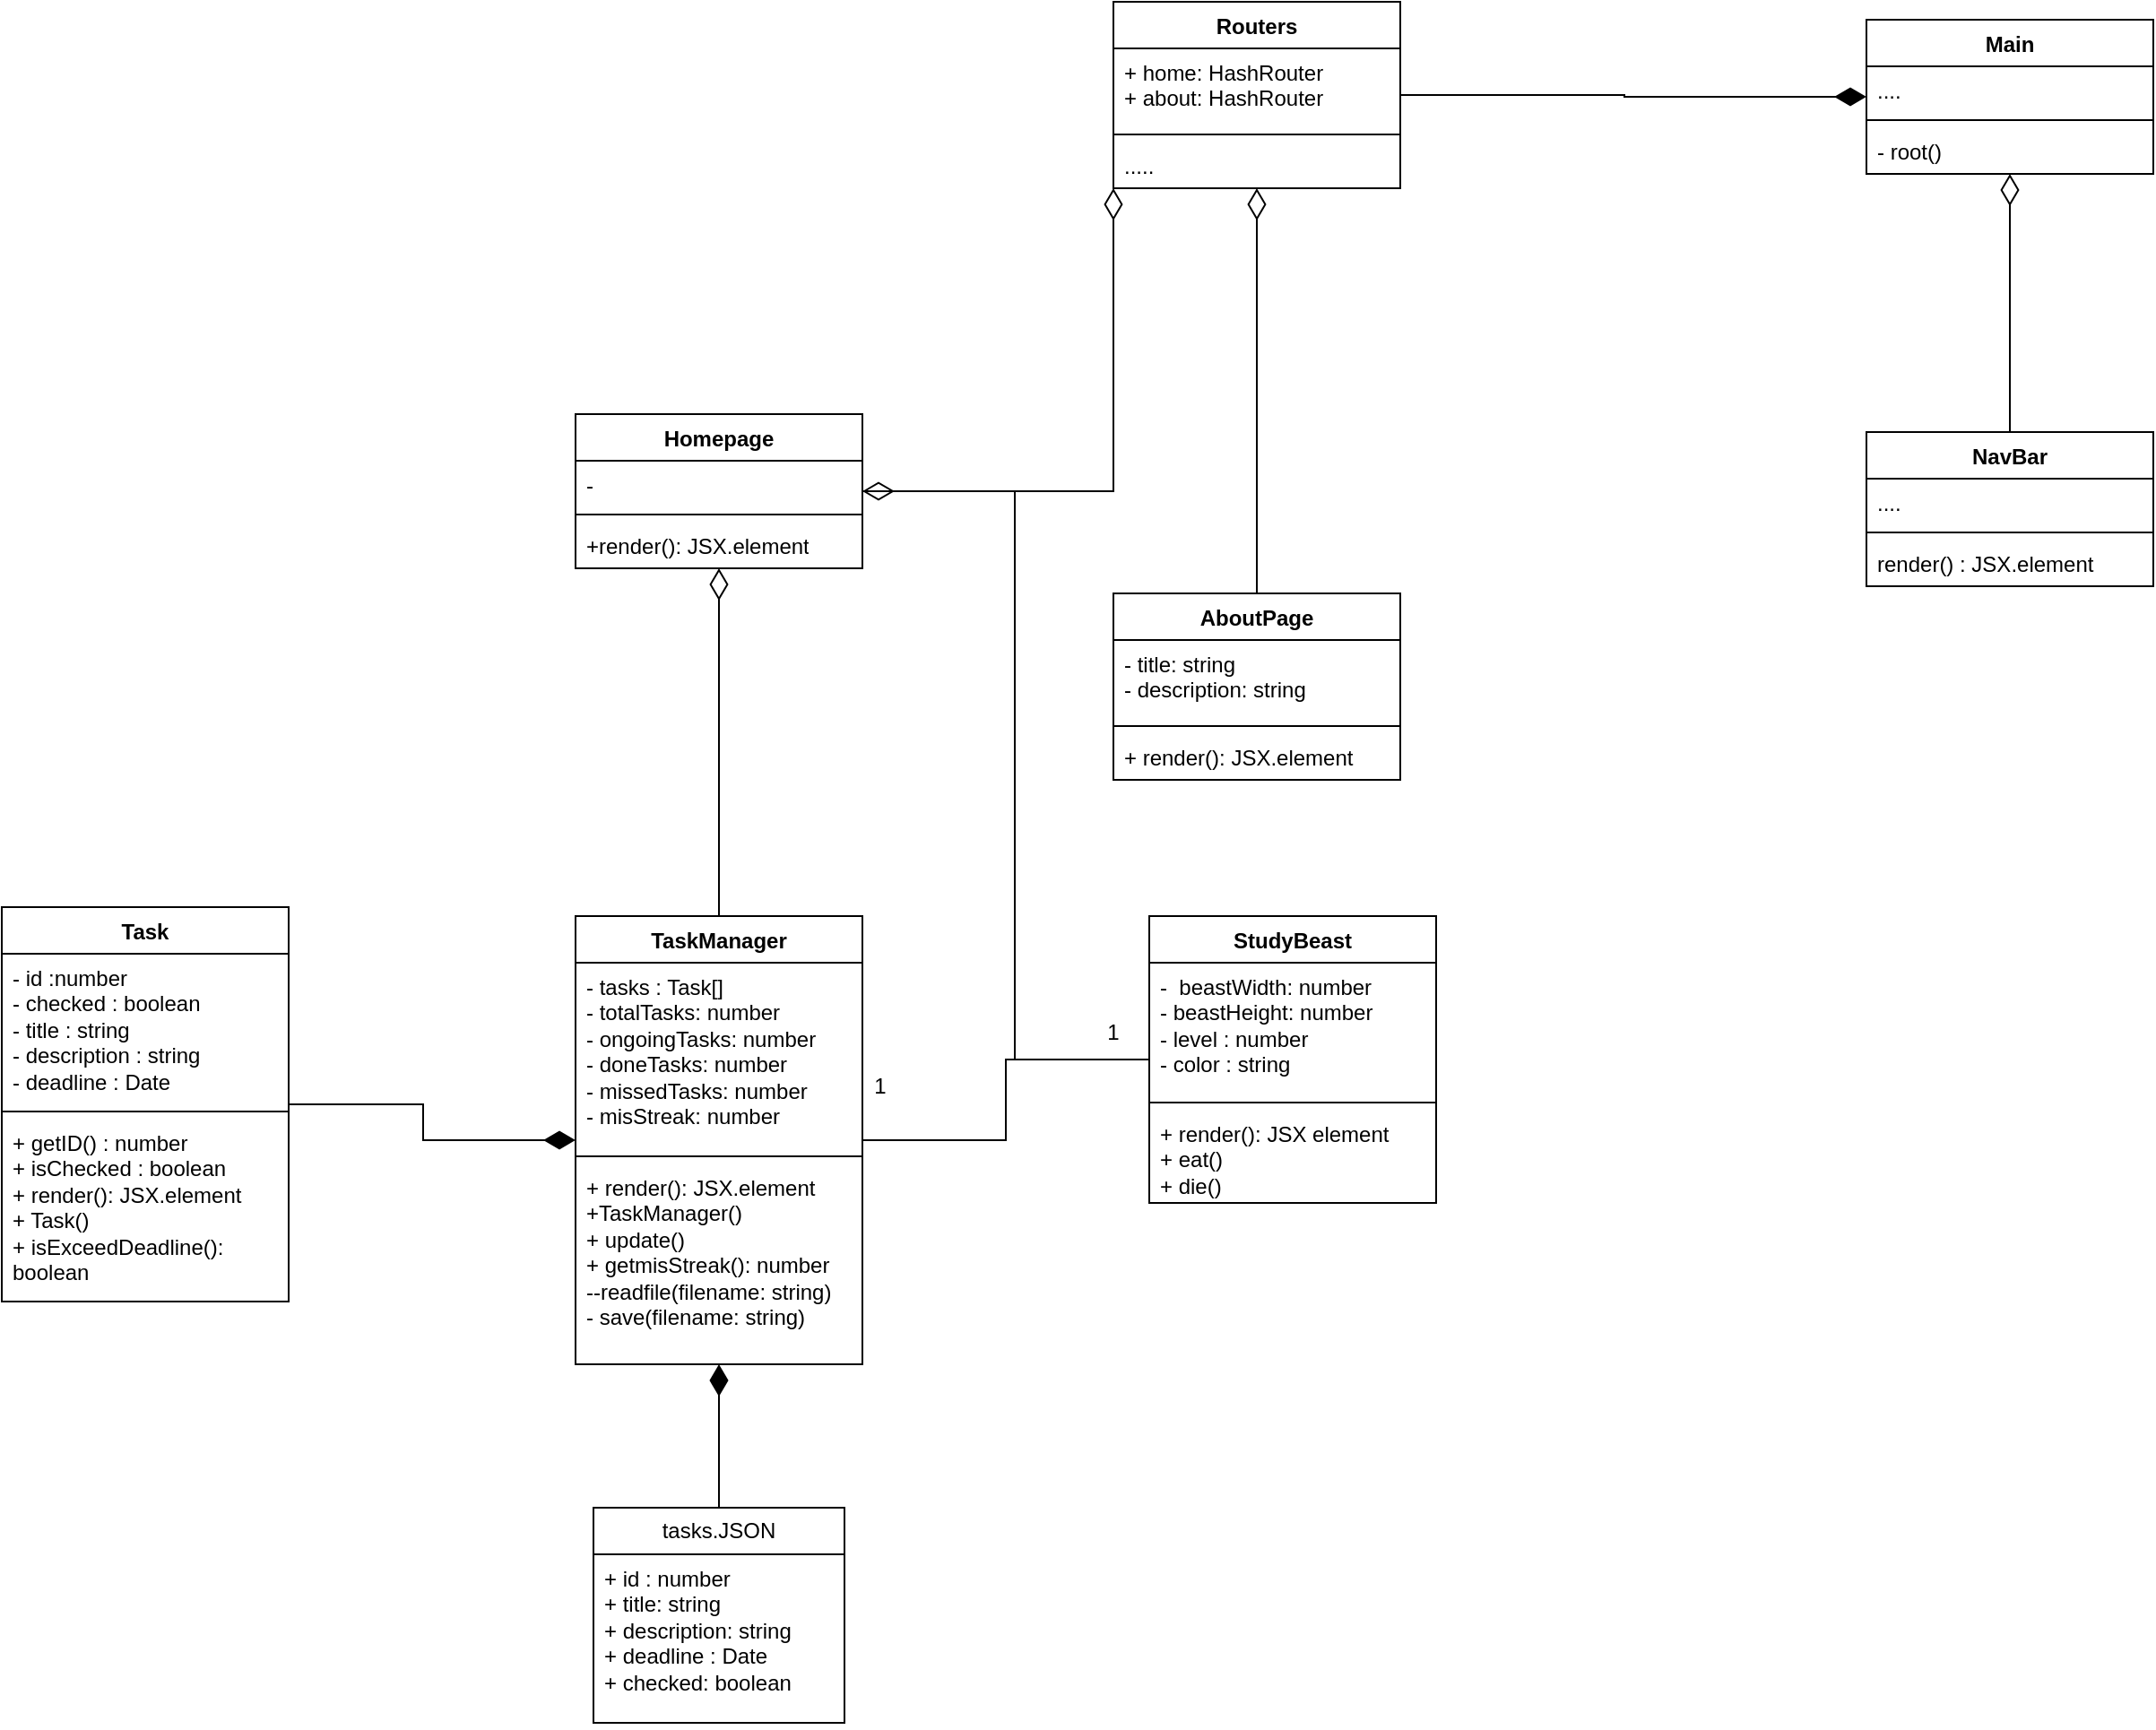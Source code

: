 <mxfile version="28.2.8">
  <diagram name="Page-1" id="5RMKCjs3eDe3yt776Ngc">
    <mxGraphModel dx="1042" dy="1674" grid="1" gridSize="10" guides="1" tooltips="1" connect="1" arrows="1" fold="1" page="1" pageScale="1" pageWidth="850" pageHeight="1100" math="0" shadow="0">
      <root>
        <mxCell id="0" />
        <mxCell id="1" parent="0" />
        <mxCell id="5VEAs7Z4zmUbIyA-DY4z-10" style="edgeStyle=orthogonalEdgeStyle;rounded=0;orthogonalLoop=1;jettySize=auto;html=1;entryX=0;entryY=0.5;entryDx=0;entryDy=0;endArrow=diamondThin;endFill=1;endSize=15;" edge="1" parent="1" source="5VEAs7Z4zmUbIyA-DY4z-1" target="5VEAs7Z4zmUbIyA-DY4z-5">
          <mxGeometry relative="1" as="geometry" />
        </mxCell>
        <mxCell id="5VEAs7Z4zmUbIyA-DY4z-1" value="Task" style="swimlane;fontStyle=1;align=center;verticalAlign=top;childLayout=stackLayout;horizontal=1;startSize=26;horizontalStack=0;resizeParent=1;resizeParentMax=0;resizeLast=0;collapsible=1;marginBottom=0;whiteSpace=wrap;html=1;" vertex="1" parent="1">
          <mxGeometry x="140" y="495" width="160" height="220" as="geometry" />
        </mxCell>
        <mxCell id="5VEAs7Z4zmUbIyA-DY4z-2" value="- id :number&lt;div&gt;- checked : boolean&lt;/div&gt;&lt;div&gt;- title : string&lt;/div&gt;&lt;div&gt;- description : string&lt;/div&gt;&lt;div&gt;- deadline : Date&lt;/div&gt;" style="text;strokeColor=none;fillColor=none;align=left;verticalAlign=top;spacingLeft=4;spacingRight=4;overflow=hidden;rotatable=0;points=[[0,0.5],[1,0.5]];portConstraint=eastwest;whiteSpace=wrap;html=1;" vertex="1" parent="5VEAs7Z4zmUbIyA-DY4z-1">
          <mxGeometry y="26" width="160" height="84" as="geometry" />
        </mxCell>
        <mxCell id="5VEAs7Z4zmUbIyA-DY4z-3" value="" style="line;strokeWidth=1;fillColor=none;align=left;verticalAlign=middle;spacingTop=-1;spacingLeft=3;spacingRight=3;rotatable=0;labelPosition=right;points=[];portConstraint=eastwest;strokeColor=inherit;" vertex="1" parent="5VEAs7Z4zmUbIyA-DY4z-1">
          <mxGeometry y="110" width="160" height="8" as="geometry" />
        </mxCell>
        <mxCell id="5VEAs7Z4zmUbIyA-DY4z-4" value="+ getID() : number&lt;div&gt;+ isChecked : boolean&amp;nbsp;&lt;/div&gt;&lt;div&gt;+ render():&amp;nbsp;&lt;span style=&quot;background-color: transparent; color: light-dark(rgb(0, 0, 0), rgb(255, 255, 255));&quot;&gt;JSX.element&lt;/span&gt;&lt;/div&gt;&lt;div&gt;+ Task()&amp;nbsp;&lt;/div&gt;&lt;div&gt;+ isExceedDeadline(): boolean&lt;/div&gt;" style="text;strokeColor=none;fillColor=none;align=left;verticalAlign=top;spacingLeft=4;spacingRight=4;overflow=hidden;rotatable=0;points=[[0,0.5],[1,0.5]];portConstraint=eastwest;whiteSpace=wrap;html=1;" vertex="1" parent="5VEAs7Z4zmUbIyA-DY4z-1">
          <mxGeometry y="118" width="160" height="102" as="geometry" />
        </mxCell>
        <mxCell id="5VEAs7Z4zmUbIyA-DY4z-19" style="edgeStyle=orthogonalEdgeStyle;rounded=0;orthogonalLoop=1;jettySize=auto;html=1;entryX=0.5;entryY=1;entryDx=0;entryDy=0;endArrow=diamondThin;endFill=0;endSize=15;" edge="1" parent="1" source="5VEAs7Z4zmUbIyA-DY4z-5" target="5VEAs7Z4zmUbIyA-DY4z-12">
          <mxGeometry relative="1" as="geometry" />
        </mxCell>
        <mxCell id="5VEAs7Z4zmUbIyA-DY4z-5" value="TaskManager" style="swimlane;fontStyle=1;align=center;verticalAlign=top;childLayout=stackLayout;horizontal=1;startSize=26;horizontalStack=0;resizeParent=1;resizeParentMax=0;resizeLast=0;collapsible=1;marginBottom=0;whiteSpace=wrap;html=1;" vertex="1" parent="1">
          <mxGeometry x="460" y="500" width="160" height="250" as="geometry" />
        </mxCell>
        <mxCell id="5VEAs7Z4zmUbIyA-DY4z-6" value="- tasks : Task[]&lt;div&gt;- totalTasks: number&lt;/div&gt;&lt;div&gt;- ongoingTasks: number&lt;/div&gt;&lt;div&gt;- doneTasks: number&lt;/div&gt;&lt;div&gt;- missedTasks: number&lt;/div&gt;&lt;div&gt;- misStreak: number&lt;/div&gt;" style="text;strokeColor=none;fillColor=none;align=left;verticalAlign=top;spacingLeft=4;spacingRight=4;overflow=hidden;rotatable=0;points=[[0,0.5],[1,0.5]];portConstraint=eastwest;whiteSpace=wrap;html=1;" vertex="1" parent="5VEAs7Z4zmUbIyA-DY4z-5">
          <mxGeometry y="26" width="160" height="104" as="geometry" />
        </mxCell>
        <mxCell id="5VEAs7Z4zmUbIyA-DY4z-7" value="" style="line;strokeWidth=1;fillColor=none;align=left;verticalAlign=middle;spacingTop=-1;spacingLeft=3;spacingRight=3;rotatable=0;labelPosition=right;points=[];portConstraint=eastwest;strokeColor=inherit;" vertex="1" parent="5VEAs7Z4zmUbIyA-DY4z-5">
          <mxGeometry y="130" width="160" height="8" as="geometry" />
        </mxCell>
        <mxCell id="5VEAs7Z4zmUbIyA-DY4z-8" value="+ render(): JSX.element&lt;div&gt;+TaskManager()&lt;/div&gt;&lt;div&gt;+ update()&amp;nbsp;&lt;/div&gt;&lt;div&gt;+ getmisStreak(): number&lt;/div&gt;&lt;div&gt;--readfile(filename: string)&lt;/div&gt;&lt;div&gt;- save(filename: string)&lt;/div&gt;" style="text;strokeColor=none;fillColor=none;align=left;verticalAlign=top;spacingLeft=4;spacingRight=4;overflow=hidden;rotatable=0;points=[[0,0.5],[1,0.5]];portConstraint=eastwest;whiteSpace=wrap;html=1;" vertex="1" parent="5VEAs7Z4zmUbIyA-DY4z-5">
          <mxGeometry y="138" width="160" height="112" as="geometry" />
        </mxCell>
        <mxCell id="5VEAs7Z4zmUbIyA-DY4z-44" style="edgeStyle=orthogonalEdgeStyle;rounded=0;orthogonalLoop=1;jettySize=auto;html=1;entryX=0;entryY=1;entryDx=0;entryDy=0;endArrow=diamondThin;endFill=0;endSize=15;" edge="1" parent="1" source="5VEAs7Z4zmUbIyA-DY4z-12" target="5VEAs7Z4zmUbIyA-DY4z-20">
          <mxGeometry relative="1" as="geometry" />
        </mxCell>
        <mxCell id="5VEAs7Z4zmUbIyA-DY4z-12" value="Homepage" style="swimlane;fontStyle=1;align=center;verticalAlign=top;childLayout=stackLayout;horizontal=1;startSize=26;horizontalStack=0;resizeParent=1;resizeParentMax=0;resizeLast=0;collapsible=1;marginBottom=0;whiteSpace=wrap;html=1;" vertex="1" parent="1">
          <mxGeometry x="460" y="220" width="160" height="86" as="geometry" />
        </mxCell>
        <mxCell id="5VEAs7Z4zmUbIyA-DY4z-13" value="-" style="text;strokeColor=none;fillColor=none;align=left;verticalAlign=top;spacingLeft=4;spacingRight=4;overflow=hidden;rotatable=0;points=[[0,0.5],[1,0.5]];portConstraint=eastwest;whiteSpace=wrap;html=1;" vertex="1" parent="5VEAs7Z4zmUbIyA-DY4z-12">
          <mxGeometry y="26" width="160" height="26" as="geometry" />
        </mxCell>
        <mxCell id="5VEAs7Z4zmUbIyA-DY4z-14" value="" style="line;strokeWidth=1;fillColor=none;align=left;verticalAlign=middle;spacingTop=-1;spacingLeft=3;spacingRight=3;rotatable=0;labelPosition=right;points=[];portConstraint=eastwest;strokeColor=inherit;" vertex="1" parent="5VEAs7Z4zmUbIyA-DY4z-12">
          <mxGeometry y="52" width="160" height="8" as="geometry" />
        </mxCell>
        <mxCell id="5VEAs7Z4zmUbIyA-DY4z-15" value="+render(): JSX.element" style="text;strokeColor=none;fillColor=none;align=left;verticalAlign=top;spacingLeft=4;spacingRight=4;overflow=hidden;rotatable=0;points=[[0,0.5],[1,0.5]];portConstraint=eastwest;whiteSpace=wrap;html=1;" vertex="1" parent="5VEAs7Z4zmUbIyA-DY4z-12">
          <mxGeometry y="60" width="160" height="26" as="geometry" />
        </mxCell>
        <mxCell id="5VEAs7Z4zmUbIyA-DY4z-52" style="edgeStyle=orthogonalEdgeStyle;rounded=0;orthogonalLoop=1;jettySize=auto;html=1;endArrow=diamondThin;endFill=1;endSize=15;" edge="1" parent="1" source="5VEAs7Z4zmUbIyA-DY4z-20" target="5VEAs7Z4zmUbIyA-DY4z-36">
          <mxGeometry relative="1" as="geometry" />
        </mxCell>
        <mxCell id="5VEAs7Z4zmUbIyA-DY4z-20" value="Routers" style="swimlane;fontStyle=1;align=center;verticalAlign=top;childLayout=stackLayout;horizontal=1;startSize=26;horizontalStack=0;resizeParent=1;resizeParentMax=0;resizeLast=0;collapsible=1;marginBottom=0;whiteSpace=wrap;html=1;" vertex="1" parent="1">
          <mxGeometry x="760" y="-10" width="160" height="104" as="geometry" />
        </mxCell>
        <mxCell id="5VEAs7Z4zmUbIyA-DY4z-21" value="+ home: HashRouter&lt;div&gt;+ about:&amp;nbsp;&lt;span style=&quot;background-color: transparent; color: light-dark(rgb(0, 0, 0), rgb(255, 255, 255));&quot;&gt;HashRouter&lt;/span&gt;&lt;/div&gt;" style="text;strokeColor=none;fillColor=none;align=left;verticalAlign=top;spacingLeft=4;spacingRight=4;overflow=hidden;rotatable=0;points=[[0,0.5],[1,0.5]];portConstraint=eastwest;whiteSpace=wrap;html=1;" vertex="1" parent="5VEAs7Z4zmUbIyA-DY4z-20">
          <mxGeometry y="26" width="160" height="44" as="geometry" />
        </mxCell>
        <mxCell id="5VEAs7Z4zmUbIyA-DY4z-22" value="" style="line;strokeWidth=1;fillColor=none;align=left;verticalAlign=middle;spacingTop=-1;spacingLeft=3;spacingRight=3;rotatable=0;labelPosition=right;points=[];portConstraint=eastwest;strokeColor=inherit;" vertex="1" parent="5VEAs7Z4zmUbIyA-DY4z-20">
          <mxGeometry y="70" width="160" height="8" as="geometry" />
        </mxCell>
        <mxCell id="5VEAs7Z4zmUbIyA-DY4z-23" value="....." style="text;strokeColor=none;fillColor=none;align=left;verticalAlign=top;spacingLeft=4;spacingRight=4;overflow=hidden;rotatable=0;points=[[0,0.5],[1,0.5]];portConstraint=eastwest;whiteSpace=wrap;html=1;" vertex="1" parent="5VEAs7Z4zmUbIyA-DY4z-20">
          <mxGeometry y="78" width="160" height="26" as="geometry" />
        </mxCell>
        <mxCell id="5VEAs7Z4zmUbIyA-DY4z-35" style="edgeStyle=orthogonalEdgeStyle;rounded=0;orthogonalLoop=1;jettySize=auto;html=1;entryX=1;entryY=0.5;entryDx=0;entryDy=0;endArrow=diamondThin;endFill=0;endSize=15;" edge="1" parent="1" source="5VEAs7Z4zmUbIyA-DY4z-25" target="5VEAs7Z4zmUbIyA-DY4z-12">
          <mxGeometry relative="1" as="geometry" />
        </mxCell>
        <mxCell id="5VEAs7Z4zmUbIyA-DY4z-54" style="edgeStyle=orthogonalEdgeStyle;rounded=0;orthogonalLoop=1;jettySize=auto;html=1;entryX=1;entryY=0.5;entryDx=0;entryDy=0;endArrow=none;endFill=0;" edge="1" parent="1" source="5VEAs7Z4zmUbIyA-DY4z-25" target="5VEAs7Z4zmUbIyA-DY4z-5">
          <mxGeometry relative="1" as="geometry" />
        </mxCell>
        <mxCell id="5VEAs7Z4zmUbIyA-DY4z-25" value="StudyBeast" style="swimlane;fontStyle=1;align=center;verticalAlign=top;childLayout=stackLayout;horizontal=1;startSize=26;horizontalStack=0;resizeParent=1;resizeParentMax=0;resizeLast=0;collapsible=1;marginBottom=0;whiteSpace=wrap;html=1;" vertex="1" parent="1">
          <mxGeometry x="780" y="500" width="160" height="160" as="geometry" />
        </mxCell>
        <mxCell id="5VEAs7Z4zmUbIyA-DY4z-26" value="-&amp;nbsp; beastWidth: number&lt;div&gt;- beastHeight: number&lt;/div&gt;&lt;div&gt;- level : number&lt;/div&gt;&lt;div&gt;- color : string&lt;/div&gt;&lt;div&gt;&lt;br&gt;&lt;/div&gt;" style="text;strokeColor=none;fillColor=none;align=left;verticalAlign=top;spacingLeft=4;spacingRight=4;overflow=hidden;rotatable=0;points=[[0,0.5],[1,0.5]];portConstraint=eastwest;whiteSpace=wrap;html=1;" vertex="1" parent="5VEAs7Z4zmUbIyA-DY4z-25">
          <mxGeometry y="26" width="160" height="74" as="geometry" />
        </mxCell>
        <mxCell id="5VEAs7Z4zmUbIyA-DY4z-27" value="" style="line;strokeWidth=1;fillColor=none;align=left;verticalAlign=middle;spacingTop=-1;spacingLeft=3;spacingRight=3;rotatable=0;labelPosition=right;points=[];portConstraint=eastwest;strokeColor=inherit;" vertex="1" parent="5VEAs7Z4zmUbIyA-DY4z-25">
          <mxGeometry y="100" width="160" height="8" as="geometry" />
        </mxCell>
        <mxCell id="5VEAs7Z4zmUbIyA-DY4z-28" value="+ render(): JSX element&lt;div&gt;+ eat()&lt;/div&gt;&lt;div&gt;+ die()&lt;/div&gt;" style="text;strokeColor=none;fillColor=none;align=left;verticalAlign=top;spacingLeft=4;spacingRight=4;overflow=hidden;rotatable=0;points=[[0,0.5],[1,0.5]];portConstraint=eastwest;whiteSpace=wrap;html=1;" vertex="1" parent="5VEAs7Z4zmUbIyA-DY4z-25">
          <mxGeometry y="108" width="160" height="52" as="geometry" />
        </mxCell>
        <mxCell id="5VEAs7Z4zmUbIyA-DY4z-36" value="Main" style="swimlane;fontStyle=1;align=center;verticalAlign=top;childLayout=stackLayout;horizontal=1;startSize=26;horizontalStack=0;resizeParent=1;resizeParentMax=0;resizeLast=0;collapsible=1;marginBottom=0;whiteSpace=wrap;html=1;" vertex="1" parent="1">
          <mxGeometry x="1180" width="160" height="86" as="geometry" />
        </mxCell>
        <mxCell id="5VEAs7Z4zmUbIyA-DY4z-37" value="...." style="text;strokeColor=none;fillColor=none;align=left;verticalAlign=top;spacingLeft=4;spacingRight=4;overflow=hidden;rotatable=0;points=[[0,0.5],[1,0.5]];portConstraint=eastwest;whiteSpace=wrap;html=1;" vertex="1" parent="5VEAs7Z4zmUbIyA-DY4z-36">
          <mxGeometry y="26" width="160" height="26" as="geometry" />
        </mxCell>
        <mxCell id="5VEAs7Z4zmUbIyA-DY4z-38" value="" style="line;strokeWidth=1;fillColor=none;align=left;verticalAlign=middle;spacingTop=-1;spacingLeft=3;spacingRight=3;rotatable=0;labelPosition=right;points=[];portConstraint=eastwest;strokeColor=inherit;" vertex="1" parent="5VEAs7Z4zmUbIyA-DY4z-36">
          <mxGeometry y="52" width="160" height="8" as="geometry" />
        </mxCell>
        <mxCell id="5VEAs7Z4zmUbIyA-DY4z-39" value="- root()" style="text;strokeColor=none;fillColor=none;align=left;verticalAlign=top;spacingLeft=4;spacingRight=4;overflow=hidden;rotatable=0;points=[[0,0.5],[1,0.5]];portConstraint=eastwest;whiteSpace=wrap;html=1;" vertex="1" parent="5VEAs7Z4zmUbIyA-DY4z-36">
          <mxGeometry y="60" width="160" height="26" as="geometry" />
        </mxCell>
        <mxCell id="5VEAs7Z4zmUbIyA-DY4z-45" style="edgeStyle=orthogonalEdgeStyle;rounded=0;orthogonalLoop=1;jettySize=auto;html=1;endArrow=diamondThin;endFill=0;endSize=15;" edge="1" parent="1" source="5VEAs7Z4zmUbIyA-DY4z-40" target="5VEAs7Z4zmUbIyA-DY4z-20">
          <mxGeometry relative="1" as="geometry" />
        </mxCell>
        <mxCell id="5VEAs7Z4zmUbIyA-DY4z-40" value="AboutPage" style="swimlane;fontStyle=1;align=center;verticalAlign=top;childLayout=stackLayout;horizontal=1;startSize=26;horizontalStack=0;resizeParent=1;resizeParentMax=0;resizeLast=0;collapsible=1;marginBottom=0;whiteSpace=wrap;html=1;" vertex="1" parent="1">
          <mxGeometry x="760" y="320" width="160" height="104" as="geometry" />
        </mxCell>
        <mxCell id="5VEAs7Z4zmUbIyA-DY4z-41" value="- title: string&lt;div&gt;- description: string&lt;/div&gt;" style="text;strokeColor=none;fillColor=none;align=left;verticalAlign=top;spacingLeft=4;spacingRight=4;overflow=hidden;rotatable=0;points=[[0,0.5],[1,0.5]];portConstraint=eastwest;whiteSpace=wrap;html=1;" vertex="1" parent="5VEAs7Z4zmUbIyA-DY4z-40">
          <mxGeometry y="26" width="160" height="44" as="geometry" />
        </mxCell>
        <mxCell id="5VEAs7Z4zmUbIyA-DY4z-42" value="" style="line;strokeWidth=1;fillColor=none;align=left;verticalAlign=middle;spacingTop=-1;spacingLeft=3;spacingRight=3;rotatable=0;labelPosition=right;points=[];portConstraint=eastwest;strokeColor=inherit;" vertex="1" parent="5VEAs7Z4zmUbIyA-DY4z-40">
          <mxGeometry y="70" width="160" height="8" as="geometry" />
        </mxCell>
        <mxCell id="5VEAs7Z4zmUbIyA-DY4z-43" value="+ render(): JSX.element" style="text;strokeColor=none;fillColor=none;align=left;verticalAlign=top;spacingLeft=4;spacingRight=4;overflow=hidden;rotatable=0;points=[[0,0.5],[1,0.5]];portConstraint=eastwest;whiteSpace=wrap;html=1;" vertex="1" parent="5VEAs7Z4zmUbIyA-DY4z-40">
          <mxGeometry y="78" width="160" height="26" as="geometry" />
        </mxCell>
        <mxCell id="5VEAs7Z4zmUbIyA-DY4z-51" style="edgeStyle=orthogonalEdgeStyle;rounded=0;orthogonalLoop=1;jettySize=auto;html=1;endArrow=diamondThin;endFill=0;endSize=15;" edge="1" parent="1" source="5VEAs7Z4zmUbIyA-DY4z-47" target="5VEAs7Z4zmUbIyA-DY4z-36">
          <mxGeometry relative="1" as="geometry" />
        </mxCell>
        <mxCell id="5VEAs7Z4zmUbIyA-DY4z-47" value="NavBar" style="swimlane;fontStyle=1;align=center;verticalAlign=top;childLayout=stackLayout;horizontal=1;startSize=26;horizontalStack=0;resizeParent=1;resizeParentMax=0;resizeLast=0;collapsible=1;marginBottom=0;whiteSpace=wrap;html=1;" vertex="1" parent="1">
          <mxGeometry x="1180" y="230" width="160" height="86" as="geometry" />
        </mxCell>
        <mxCell id="5VEAs7Z4zmUbIyA-DY4z-48" value="...." style="text;strokeColor=none;fillColor=none;align=left;verticalAlign=top;spacingLeft=4;spacingRight=4;overflow=hidden;rotatable=0;points=[[0,0.5],[1,0.5]];portConstraint=eastwest;whiteSpace=wrap;html=1;" vertex="1" parent="5VEAs7Z4zmUbIyA-DY4z-47">
          <mxGeometry y="26" width="160" height="26" as="geometry" />
        </mxCell>
        <mxCell id="5VEAs7Z4zmUbIyA-DY4z-49" value="" style="line;strokeWidth=1;fillColor=none;align=left;verticalAlign=middle;spacingTop=-1;spacingLeft=3;spacingRight=3;rotatable=0;labelPosition=right;points=[];portConstraint=eastwest;strokeColor=inherit;" vertex="1" parent="5VEAs7Z4zmUbIyA-DY4z-47">
          <mxGeometry y="52" width="160" height="8" as="geometry" />
        </mxCell>
        <mxCell id="5VEAs7Z4zmUbIyA-DY4z-50" value="render() : JSX.element" style="text;strokeColor=none;fillColor=none;align=left;verticalAlign=top;spacingLeft=4;spacingRight=4;overflow=hidden;rotatable=0;points=[[0,0.5],[1,0.5]];portConstraint=eastwest;whiteSpace=wrap;html=1;" vertex="1" parent="5VEAs7Z4zmUbIyA-DY4z-47">
          <mxGeometry y="60" width="160" height="26" as="geometry" />
        </mxCell>
        <mxCell id="5VEAs7Z4zmUbIyA-DY4z-55" value="1" style="text;html=1;whiteSpace=wrap;strokeColor=none;fillColor=none;align=center;verticalAlign=middle;rounded=0;" vertex="1" parent="1">
          <mxGeometry x="730" y="550" width="60" height="30" as="geometry" />
        </mxCell>
        <mxCell id="5VEAs7Z4zmUbIyA-DY4z-56" value="1" style="text;html=1;whiteSpace=wrap;strokeColor=none;fillColor=none;align=center;verticalAlign=middle;rounded=0;" vertex="1" parent="1">
          <mxGeometry x="600" y="580" width="60" height="30" as="geometry" />
        </mxCell>
        <mxCell id="5VEAs7Z4zmUbIyA-DY4z-63" style="edgeStyle=orthogonalEdgeStyle;rounded=0;orthogonalLoop=1;jettySize=auto;html=1;endArrow=diamondThin;endFill=1;endSize=15;" edge="1" parent="1" source="5VEAs7Z4zmUbIyA-DY4z-57" target="5VEAs7Z4zmUbIyA-DY4z-5">
          <mxGeometry relative="1" as="geometry" />
        </mxCell>
        <mxCell id="5VEAs7Z4zmUbIyA-DY4z-57" value="tasks.JSON" style="swimlane;fontStyle=0;childLayout=stackLayout;horizontal=1;startSize=26;fillColor=none;horizontalStack=0;resizeParent=1;resizeParentMax=0;resizeLast=0;collapsible=1;marginBottom=0;whiteSpace=wrap;html=1;" vertex="1" parent="1">
          <mxGeometry x="470" y="830" width="140" height="120" as="geometry" />
        </mxCell>
        <mxCell id="5VEAs7Z4zmUbIyA-DY4z-58" value="+ id : number&lt;div&gt;+ title: string&lt;/div&gt;&lt;div&gt;+ description: string&lt;div&gt;+ deadline : Date&lt;/div&gt;&lt;div&gt;+ checked: boolean&lt;/div&gt;&lt;/div&gt;" style="text;strokeColor=none;fillColor=none;align=left;verticalAlign=top;spacingLeft=4;spacingRight=4;overflow=hidden;rotatable=0;points=[[0,0.5],[1,0.5]];portConstraint=eastwest;whiteSpace=wrap;html=1;" vertex="1" parent="5VEAs7Z4zmUbIyA-DY4z-57">
          <mxGeometry y="26" width="140" height="94" as="geometry" />
        </mxCell>
      </root>
    </mxGraphModel>
  </diagram>
</mxfile>
